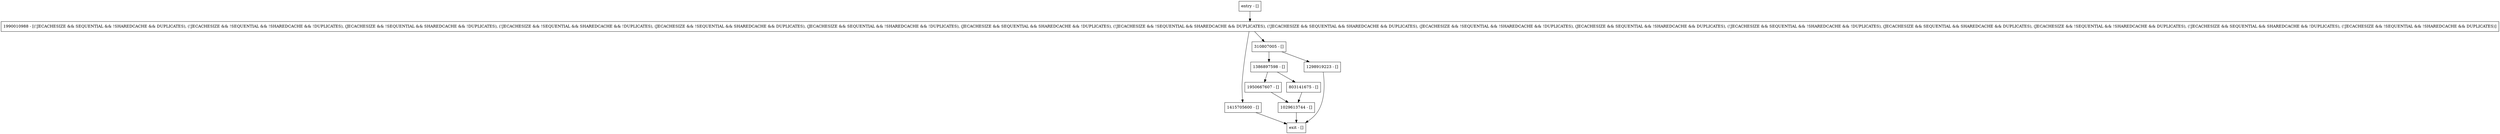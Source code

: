 digraph equals {
node [shape=record];
entry [label="entry - []"];
exit [label="exit - []"];
1415705600 [label="1415705600 - []"];
1386897598 [label="1386897598 - []"];
1990010988 [label="1990010988 - [(!JECACHESIZE && SEQUENTIAL && !SHAREDCACHE && DUPLICATES), (!JECACHESIZE && !SEQUENTIAL && !SHAREDCACHE && !DUPLICATES), (JECACHESIZE && !SEQUENTIAL && SHAREDCACHE && !DUPLICATES), (!JECACHESIZE && !SEQUENTIAL && SHAREDCACHE && !DUPLICATES), (JECACHESIZE && !SEQUENTIAL && SHAREDCACHE && DUPLICATES), (JECACHESIZE && SEQUENTIAL && !SHAREDCACHE && !DUPLICATES), (JECACHESIZE && SEQUENTIAL && SHAREDCACHE && !DUPLICATES), (!JECACHESIZE && !SEQUENTIAL && SHAREDCACHE && DUPLICATES), (!JECACHESIZE && SEQUENTIAL && SHAREDCACHE && DUPLICATES), (JECACHESIZE && !SEQUENTIAL && !SHAREDCACHE && !DUPLICATES), (JECACHESIZE && SEQUENTIAL && !SHAREDCACHE && DUPLICATES), (!JECACHESIZE && SEQUENTIAL && !SHAREDCACHE && !DUPLICATES), (JECACHESIZE && SEQUENTIAL && SHAREDCACHE && DUPLICATES), (JECACHESIZE && !SEQUENTIAL && !SHAREDCACHE && DUPLICATES), (!JECACHESIZE && SEQUENTIAL && SHAREDCACHE && !DUPLICATES), (!JECACHESIZE && !SEQUENTIAL && !SHAREDCACHE && DUPLICATES)]"];
1950667607 [label="1950667607 - []"];
1029613744 [label="1029613744 - []"];
310807005 [label="310807005 - []"];
803141675 [label="803141675 - []"];
1298919223 [label="1298919223 - []"];
entry;
exit;
entry -> 1990010988;
1415705600 -> exit;
1386897598 -> 1950667607;
1386897598 -> 803141675;
1990010988 -> 1415705600;
1990010988 -> 310807005;
1950667607 -> 1029613744;
1029613744 -> exit;
310807005 -> 1386897598;
310807005 -> 1298919223;
803141675 -> 1029613744;
1298919223 -> exit;
}
